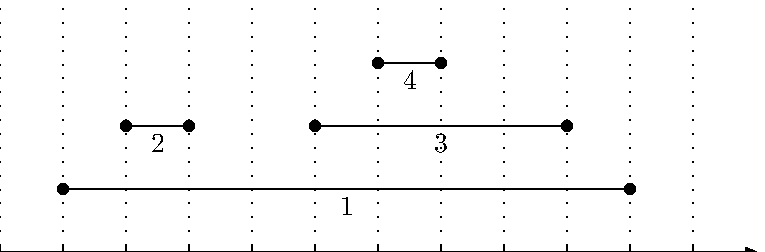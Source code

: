 beginfig(1)
  numeric i;
  u := 0.8cm;
  drawarrow (0, 0) -- (12u, 0);
  for i = 0 upto 11:
     draw (i * u, -0.1u) -- (i * u, 0.1u);
     label.bot(decimal i, (i * u, 0));
     draw (i * u, 0) -- (i * u, 4u) dashed withdots;
  endfor

  draw (1u, 1u) withpen pencircle scaled 4bp;
  draw (10u, 1u) withpen pencircle scaled 4bp;
  draw (1u, 1u) -- (10u, 1u);
  label.bot(decimal 1, (5.5u, 1u));

  draw (2u, 2u) withpen pencircle scaled 4bp;
  draw (3u, 2u) withpen pencircle scaled 4bp;
  draw (2u, 2u) -- (3u, 2u);
  label.bot(decimal 2, (2.5u, 2u));

  draw (5u, 2u) withpen pencircle scaled 4bp;
  draw (9u, 2u) withpen pencircle scaled 4bp;
  draw (5u, 2u) -- (9u, 2u);
  label.bot(decimal 3, (7.0u, 2u));

  draw (6u, 3u) withpen pencircle scaled 4bp;
  draw (7u, 3u) withpen pencircle scaled 4bp;
  draw (6u, 3u) -- (7u, 3u);
  label.bot(decimal 4, (6.5u, 3u));
endfig;

beginfig(2)
  numeric i;
  u := 0.8cm;
  drawarrow (0, 0) -- (12u, 0);
  for i = 0 upto 11:
     draw (i * u, -0.1u) -- (i * u, 0.1u);
     label.bot(decimal i, (i * u, 0));
     draw (i * u, 0) -- (i * u, 4u) dashed withdots;
  endfor

  draw (3u, 1u) withpen pencircle scaled 4bp;
  draw (6u, 1u) withpen pencircle scaled 4bp;
  draw (3u, 1u) -- (6u, 1u);
  label.bot(decimal 1, (4.5u, 1u));

  draw (2u, 2u) withpen pencircle scaled 4bp;
  draw (3u, 2u) withpen pencircle scaled 4bp;
  draw (2u, 2u) -- (3u, 2u);
  label.bot(decimal 2, (2.5u, 2u));

  draw (7u, 2u) withpen pencircle scaled 4bp;
  draw (9u, 2u) withpen pencircle scaled 4bp;
  draw (7u, 2u) -- (9u, 2u);
  label.bot(decimal 3, (8.0u, 2u));

  draw (6u, 3u) withpen pencircle scaled 4bp;
  draw (7u, 3u) withpen pencircle scaled 4bp;
  draw (6u, 3u) -- (7u, 3u);
  label.bot(decimal 4, (6.5u, 3u));
endfig;

end.
